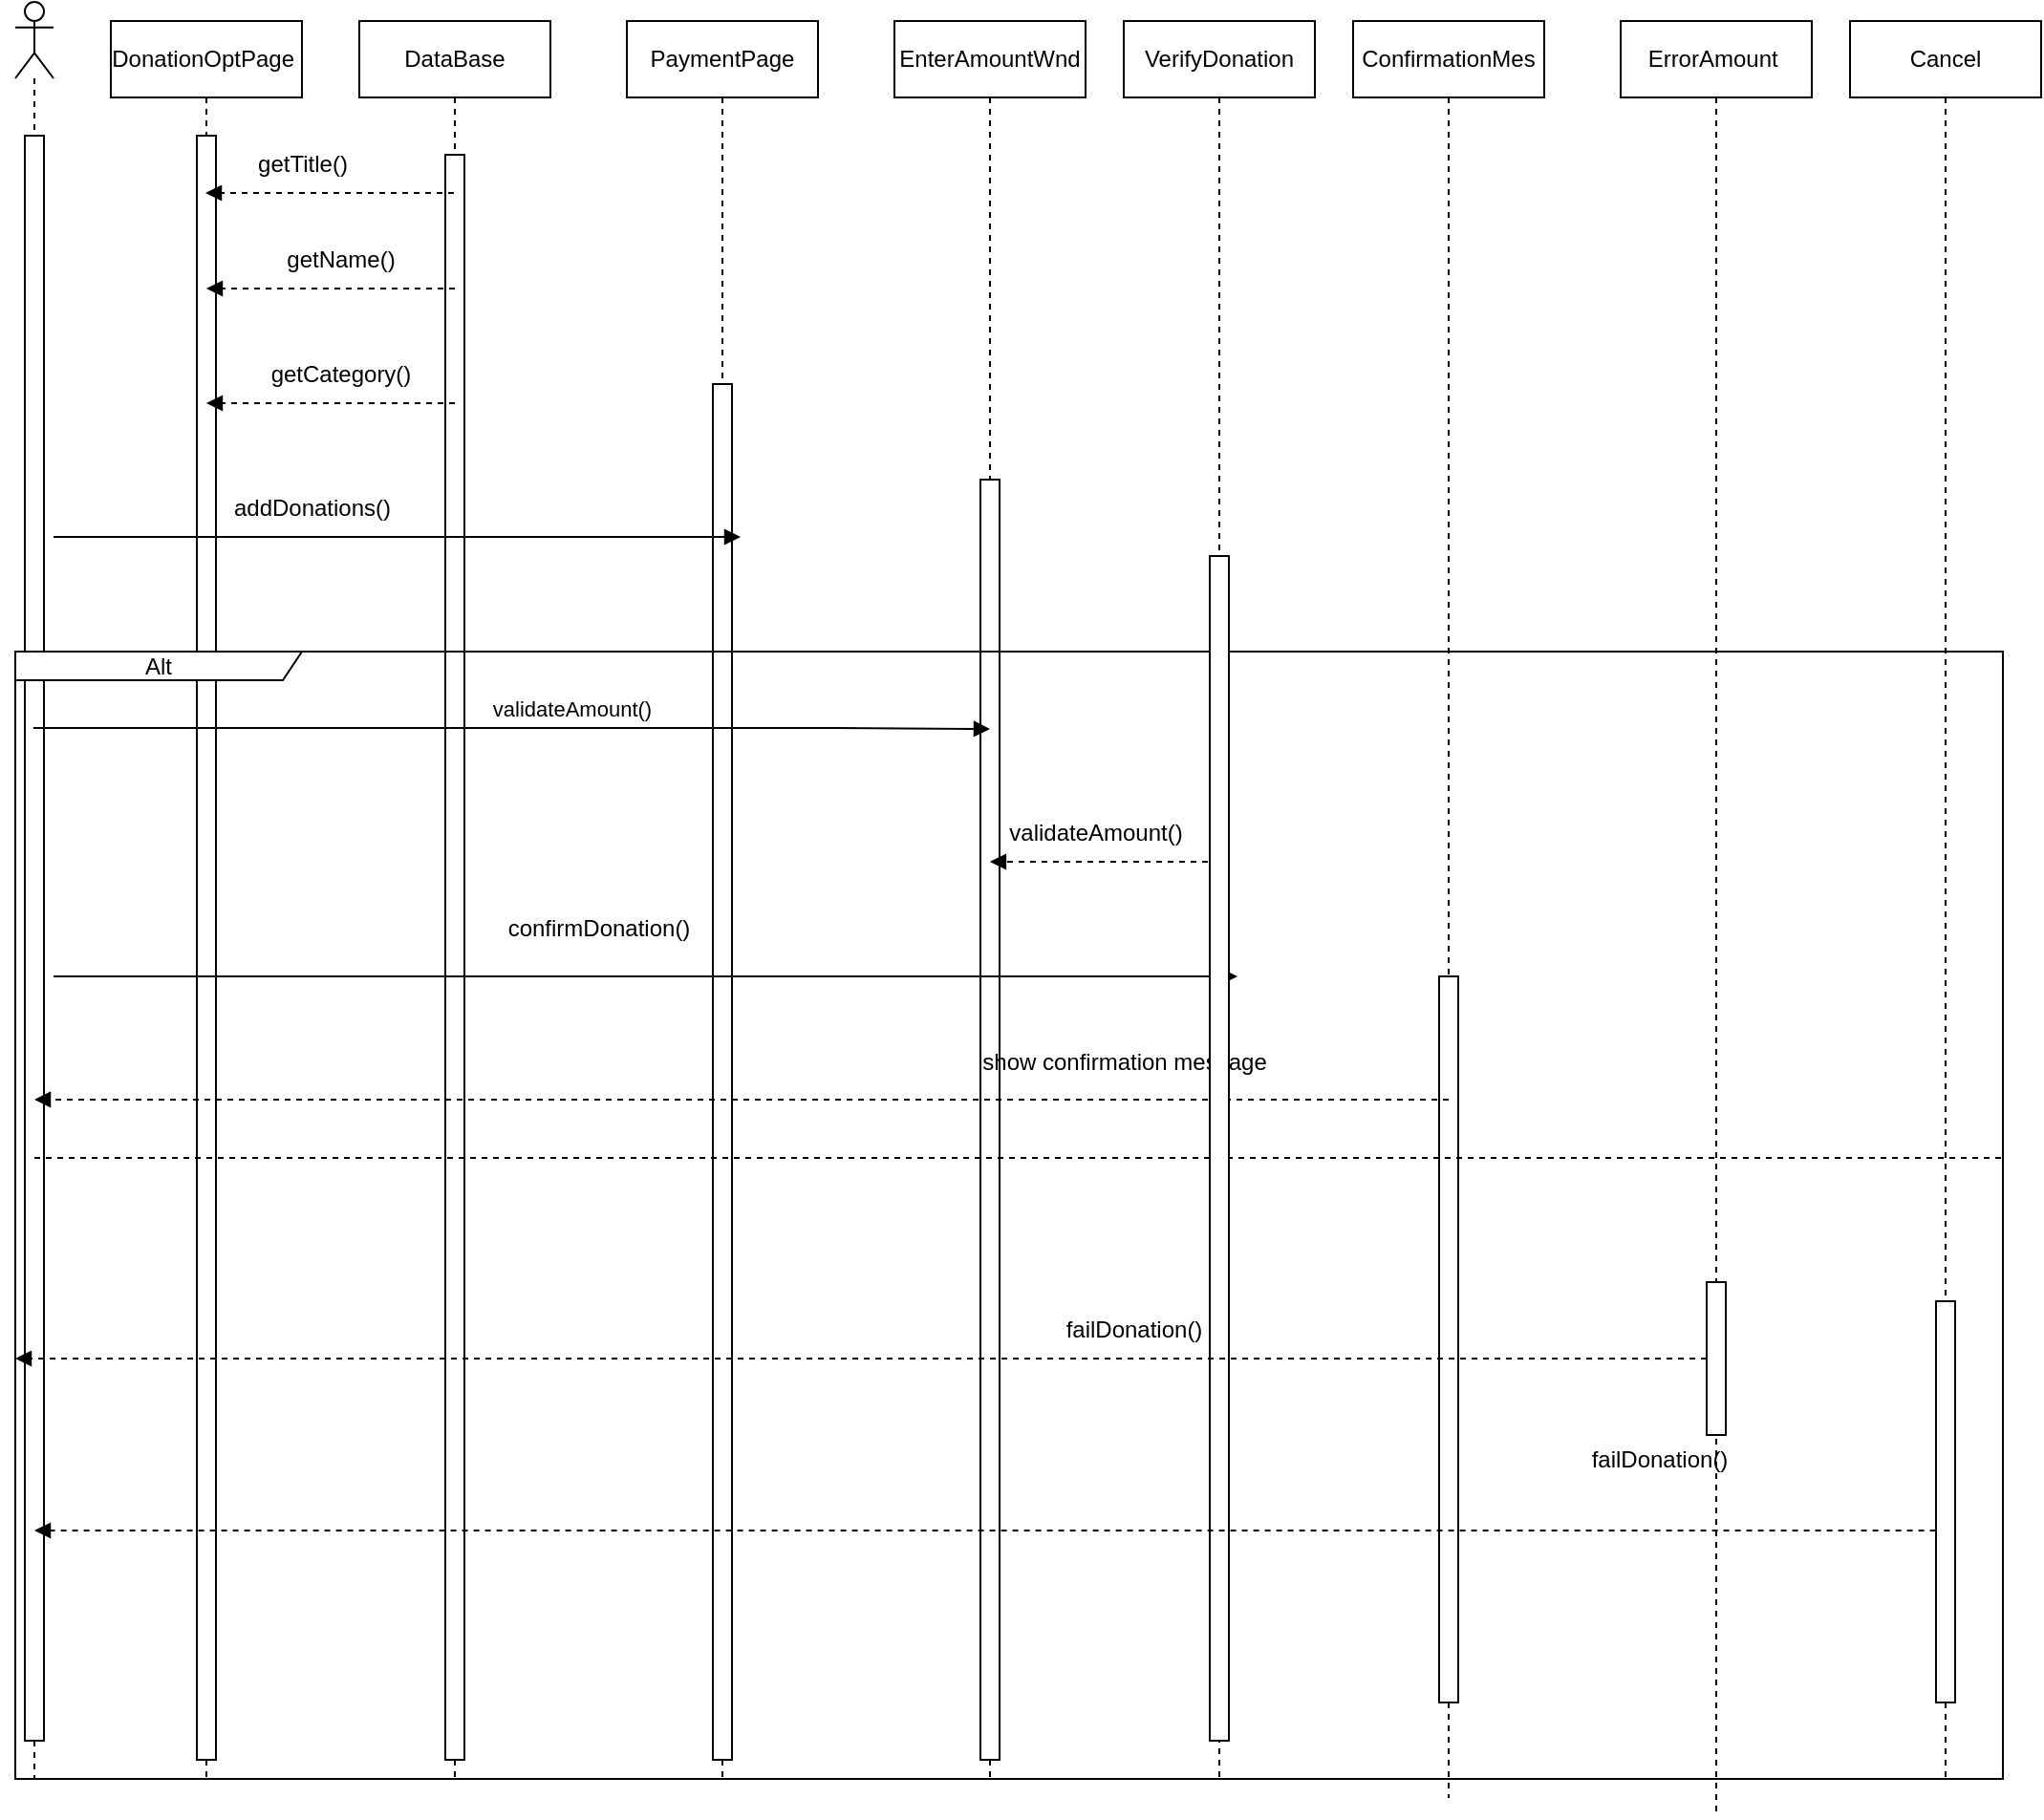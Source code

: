 <mxfile version="27.0.5">
  <diagram name="Page-1" id="2YBvvXClWsGukQMizWep">
    <mxGraphModel dx="1691" dy="1915" grid="1" gridSize="10" guides="1" tooltips="1" connect="1" arrows="1" fold="1" page="1" pageScale="1" pageWidth="850" pageHeight="1100" math="0" shadow="0">
      <root>
        <mxCell id="0" />
        <mxCell id="1" parent="0" />
        <mxCell id="uIqUGRWn8S-qK2wcRPT6-1" value="" style="shape=umlLifeline;perimeter=lifelinePerimeter;whiteSpace=wrap;html=1;container=1;dropTarget=0;collapsible=0;recursiveResize=0;outlineConnect=0;portConstraint=eastwest;newEdgeStyle={&quot;curved&quot;:0,&quot;rounded&quot;:0};participant=umlActor;" parent="1" vertex="1">
          <mxGeometry x="20" y="-590" width="20" height="930" as="geometry" />
        </mxCell>
        <mxCell id="8g-urQ_lIcEYBO_vt3ug-13" value="" style="html=1;points=[[0,0,0,0,5],[0,1,0,0,-5],[1,0,0,0,5],[1,1,0,0,-5]];perimeter=orthogonalPerimeter;outlineConnect=0;targetShapes=umlLifeline;portConstraint=eastwest;newEdgeStyle={&quot;curved&quot;:0,&quot;rounded&quot;:0};" vertex="1" parent="uIqUGRWn8S-qK2wcRPT6-1">
          <mxGeometry x="5" y="70" width="10" height="840" as="geometry" />
        </mxCell>
        <mxCell id="uIqUGRWn8S-qK2wcRPT6-2" value="DonationOptPage&amp;nbsp;" style="shape=umlLifeline;perimeter=lifelinePerimeter;whiteSpace=wrap;html=1;container=1;dropTarget=0;collapsible=0;recursiveResize=0;outlineConnect=0;portConstraint=eastwest;newEdgeStyle={&quot;curved&quot;:0,&quot;rounded&quot;:0};" parent="1" vertex="1">
          <mxGeometry x="70" y="-580" width="100" height="920" as="geometry" />
        </mxCell>
        <mxCell id="8g-urQ_lIcEYBO_vt3ug-1" value="" style="html=1;points=[[0,0,0,0,5],[0,1,0,0,-5],[1,0,0,0,5],[1,1,0,0,-5]];perimeter=orthogonalPerimeter;outlineConnect=0;targetShapes=umlLifeline;portConstraint=eastwest;newEdgeStyle={&quot;curved&quot;:0,&quot;rounded&quot;:0};" vertex="1" parent="uIqUGRWn8S-qK2wcRPT6-2">
          <mxGeometry x="45" y="60" width="10" height="850" as="geometry" />
        </mxCell>
        <mxCell id="uIqUGRWn8S-qK2wcRPT6-3" value="DataBase" style="shape=umlLifeline;perimeter=lifelinePerimeter;whiteSpace=wrap;html=1;container=1;dropTarget=0;collapsible=0;recursiveResize=0;outlineConnect=0;portConstraint=eastwest;newEdgeStyle={&quot;curved&quot;:0,&quot;rounded&quot;:0};" parent="1" vertex="1">
          <mxGeometry x="200" y="-580" width="100" height="920" as="geometry" />
        </mxCell>
        <mxCell id="8g-urQ_lIcEYBO_vt3ug-2" value="" style="html=1;points=[[0,0,0,0,5],[0,1,0,0,-5],[1,0,0,0,5],[1,1,0,0,-5]];perimeter=orthogonalPerimeter;outlineConnect=0;targetShapes=umlLifeline;portConstraint=eastwest;newEdgeStyle={&quot;curved&quot;:0,&quot;rounded&quot;:0};" vertex="1" parent="uIqUGRWn8S-qK2wcRPT6-3">
          <mxGeometry x="45" y="70" width="10" height="840" as="geometry" />
        </mxCell>
        <mxCell id="uIqUGRWn8S-qK2wcRPT6-4" value="PaymentPage" style="shape=umlLifeline;perimeter=lifelinePerimeter;whiteSpace=wrap;html=1;container=1;dropTarget=0;collapsible=0;recursiveResize=0;outlineConnect=0;portConstraint=eastwest;newEdgeStyle={&quot;curved&quot;:0,&quot;rounded&quot;:0};" parent="1" vertex="1">
          <mxGeometry x="340" y="-580" width="100" height="920" as="geometry" />
        </mxCell>
        <mxCell id="8g-urQ_lIcEYBO_vt3ug-3" value="" style="html=1;points=[[0,0,0,0,5],[0,1,0,0,-5],[1,0,0,0,5],[1,1,0,0,-5]];perimeter=orthogonalPerimeter;outlineConnect=0;targetShapes=umlLifeline;portConstraint=eastwest;newEdgeStyle={&quot;curved&quot;:0,&quot;rounded&quot;:0};" vertex="1" parent="uIqUGRWn8S-qK2wcRPT6-4">
          <mxGeometry x="45" y="190" width="10" height="720" as="geometry" />
        </mxCell>
        <mxCell id="uIqUGRWn8S-qK2wcRPT6-5" value="EnterAmountWnd" style="shape=umlLifeline;perimeter=lifelinePerimeter;whiteSpace=wrap;html=1;container=1;dropTarget=0;collapsible=0;recursiveResize=0;outlineConnect=0;portConstraint=eastwest;newEdgeStyle={&quot;curved&quot;:0,&quot;rounded&quot;:0};" parent="1" vertex="1">
          <mxGeometry x="480" y="-580" width="100" height="920" as="geometry" />
        </mxCell>
        <mxCell id="8g-urQ_lIcEYBO_vt3ug-4" value="" style="html=1;points=[[0,0,0,0,5],[0,1,0,0,-5],[1,0,0,0,5],[1,1,0,0,-5]];perimeter=orthogonalPerimeter;outlineConnect=0;targetShapes=umlLifeline;portConstraint=eastwest;newEdgeStyle={&quot;curved&quot;:0,&quot;rounded&quot;:0};" vertex="1" parent="uIqUGRWn8S-qK2wcRPT6-5">
          <mxGeometry x="45" y="240" width="10" height="670" as="geometry" />
        </mxCell>
        <mxCell id="uIqUGRWn8S-qK2wcRPT6-7" value="" style="html=1;verticalAlign=bottom;labelBackgroundColor=none;endArrow=block;endFill=1;rounded=0;" parent="1" edge="1">
          <mxGeometry width="160" relative="1" as="geometry">
            <mxPoint x="29.447" y="-210" as="sourcePoint" />
            <mxPoint x="530" y="-209.5" as="targetPoint" />
            <Array as="points">
              <mxPoint x="450" y="-210" />
            </Array>
          </mxGeometry>
        </mxCell>
        <mxCell id="uIqUGRWn8S-qK2wcRPT6-10" value="validateAmount()" style="edgeLabel;html=1;align=center;verticalAlign=middle;resizable=0;points=[];" parent="uIqUGRWn8S-qK2wcRPT6-7" vertex="1" connectable="0">
          <mxGeometry x="0.119" y="3" relative="1" as="geometry">
            <mxPoint x="1" y="-7" as="offset" />
          </mxGeometry>
        </mxCell>
        <mxCell id="uIqUGRWn8S-qK2wcRPT6-8" value="ConfirmationMes" style="shape=umlLifeline;perimeter=lifelinePerimeter;whiteSpace=wrap;html=1;container=1;dropTarget=0;collapsible=0;recursiveResize=0;outlineConnect=0;portConstraint=eastwest;newEdgeStyle={&quot;curved&quot;:0,&quot;rounded&quot;:0};" parent="1" vertex="1">
          <mxGeometry x="720" y="-580" width="100" height="930" as="geometry" />
        </mxCell>
        <mxCell id="8g-urQ_lIcEYBO_vt3ug-6" value="" style="html=1;points=[[0,0,0,0,5],[0,1,0,0,-5],[1,0,0,0,5],[1,1,0,0,-5]];perimeter=orthogonalPerimeter;outlineConnect=0;targetShapes=umlLifeline;portConstraint=eastwest;newEdgeStyle={&quot;curved&quot;:0,&quot;rounded&quot;:0};" vertex="1" parent="uIqUGRWn8S-qK2wcRPT6-8">
          <mxGeometry x="45" y="500" width="10" height="380" as="geometry" />
        </mxCell>
        <mxCell id="uIqUGRWn8S-qK2wcRPT6-9" value="ErrorAmount&amp;nbsp;" style="shape=umlLifeline;perimeter=lifelinePerimeter;whiteSpace=wrap;html=1;container=1;dropTarget=0;collapsible=0;recursiveResize=0;outlineConnect=0;portConstraint=eastwest;newEdgeStyle={&quot;curved&quot;:0,&quot;rounded&quot;:0};" parent="1" vertex="1">
          <mxGeometry x="860" y="-580" width="100" height="940" as="geometry" />
        </mxCell>
        <mxCell id="uIqUGRWn8S-qK2wcRPT6-12" value="" style="html=1;verticalAlign=bottom;labelBackgroundColor=none;endArrow=block;endFill=1;dashed=1;rounded=0;" parent="1" edge="1">
          <mxGeometry width="160" relative="1" as="geometry">
            <mxPoint x="249.5" y="-490" as="sourcePoint" />
            <mxPoint x="119.5" y="-490" as="targetPoint" />
          </mxGeometry>
        </mxCell>
        <mxCell id="uIqUGRWn8S-qK2wcRPT6-13" value="getTitle()" style="text;html=1;align=center;verticalAlign=middle;resizable=0;points=[];autosize=1;strokeColor=none;fillColor=none;" parent="1" vertex="1">
          <mxGeometry x="135" y="-520" width="70" height="30" as="geometry" />
        </mxCell>
        <mxCell id="uIqUGRWn8S-qK2wcRPT6-14" value="" style="html=1;verticalAlign=bottom;labelBackgroundColor=none;endArrow=block;endFill=1;dashed=1;rounded=0;" parent="1" edge="1">
          <mxGeometry width="160" relative="1" as="geometry">
            <mxPoint x="770" y="-15.53" as="sourcePoint" />
            <mxPoint x="30" y="-15.53" as="targetPoint" />
          </mxGeometry>
        </mxCell>
        <mxCell id="uIqUGRWn8S-qK2wcRPT6-15" value="show confirmation message" style="text;html=1;align=center;verticalAlign=middle;resizable=0;points=[];autosize=1;strokeColor=none;fillColor=none;" parent="1" vertex="1">
          <mxGeometry x="515" y="-50" width="170" height="30" as="geometry" />
        </mxCell>
        <mxCell id="uIqUGRWn8S-qK2wcRPT6-18" value="" style="html=1;verticalAlign=bottom;labelBackgroundColor=none;endArrow=block;endFill=1;rounded=0;" parent="1" edge="1">
          <mxGeometry width="160" relative="1" as="geometry">
            <mxPoint x="40" y="-310" as="sourcePoint" />
            <mxPoint x="399.5" y="-310" as="targetPoint" />
          </mxGeometry>
        </mxCell>
        <mxCell id="uIqUGRWn8S-qK2wcRPT6-23" value="" style="html=1;verticalAlign=bottom;labelBackgroundColor=none;endArrow=block;endFill=1;rounded=0;" parent="1" edge="1">
          <mxGeometry width="160" relative="1" as="geometry">
            <mxPoint x="40" y="-80" as="sourcePoint" />
            <mxPoint x="659.5" y="-80.0" as="targetPoint" />
          </mxGeometry>
        </mxCell>
        <mxCell id="uIqUGRWn8S-qK2wcRPT6-24" value="confirmDonation()" style="text;html=1;align=center;verticalAlign=middle;resizable=0;points=[];autosize=1;strokeColor=none;fillColor=none;" parent="1" vertex="1">
          <mxGeometry x="265" y="-120" width="120" height="30" as="geometry" />
        </mxCell>
        <mxCell id="uIqUGRWn8S-qK2wcRPT6-25" value="" style="html=1;verticalAlign=bottom;labelBackgroundColor=none;endArrow=block;endFill=1;dashed=1;rounded=0;" parent="1" edge="1">
          <mxGeometry width="160" relative="1" as="geometry">
            <mxPoint x="250.03" y="-440.0" as="sourcePoint" />
            <mxPoint x="119.977" y="-440.0" as="targetPoint" />
          </mxGeometry>
        </mxCell>
        <mxCell id="uIqUGRWn8S-qK2wcRPT6-26" value="getName()" style="text;html=1;align=center;verticalAlign=middle;resizable=0;points=[];autosize=1;strokeColor=none;fillColor=none;" parent="1" vertex="1">
          <mxGeometry x="150" y="-470" width="80" height="30" as="geometry" />
        </mxCell>
        <mxCell id="uIqUGRWn8S-qK2wcRPT6-28" value="" style="html=1;verticalAlign=bottom;labelBackgroundColor=none;endArrow=block;endFill=1;dashed=1;rounded=0;" parent="1" edge="1">
          <mxGeometry width="160" relative="1" as="geometry">
            <mxPoint x="250.03" y="-380" as="sourcePoint" />
            <mxPoint x="119.977" y="-380" as="targetPoint" />
            <Array as="points">
              <mxPoint x="180.53" y="-380" />
            </Array>
          </mxGeometry>
        </mxCell>
        <mxCell id="uIqUGRWn8S-qK2wcRPT6-29" value="getCategory()" style="text;html=1;align=center;verticalAlign=middle;resizable=0;points=[];autosize=1;strokeColor=none;fillColor=none;" parent="1" vertex="1">
          <mxGeometry x="140" y="-410" width="100" height="30" as="geometry" />
        </mxCell>
        <mxCell id="uIqUGRWn8S-qK2wcRPT6-30" value="addDonations()" style="text;html=1;align=center;verticalAlign=middle;resizable=0;points=[];autosize=1;strokeColor=none;fillColor=none;" parent="1" vertex="1">
          <mxGeometry x="120" y="-340" width="110" height="30" as="geometry" />
        </mxCell>
        <mxCell id="uIqUGRWn8S-qK2wcRPT6-31" value="" style="html=1;verticalAlign=bottom;labelBackgroundColor=none;endArrow=block;endFill=1;dashed=1;rounded=0;" parent="1" edge="1">
          <mxGeometry width="160" relative="1" as="geometry">
            <mxPoint x="650" y="-140" as="sourcePoint" />
            <mxPoint x="529.947" y="-140" as="targetPoint" />
            <Array as="points">
              <mxPoint x="600.5" y="-140" />
            </Array>
          </mxGeometry>
        </mxCell>
        <mxCell id="uIqUGRWn8S-qK2wcRPT6-32" value="validateAmount()" style="text;html=1;align=center;verticalAlign=middle;resizable=0;points=[];autosize=1;strokeColor=none;fillColor=none;" parent="1" vertex="1">
          <mxGeometry x="530" y="-170" width="110" height="30" as="geometry" />
        </mxCell>
        <mxCell id="uIqUGRWn8S-qK2wcRPT6-34" value="Alt" style="shape=umlFrame;whiteSpace=wrap;html=1;pointerEvents=0;recursiveResize=0;container=1;collapsible=0;width=150;height=15;" parent="1" vertex="1">
          <mxGeometry x="20" y="-250" width="1040" height="590" as="geometry" />
        </mxCell>
        <mxCell id="uIqUGRWn8S-qK2wcRPT6-36" value="" style="line;strokeWidth=1;dashed=1;labelPosition=center;verticalLabelPosition=bottom;align=left;verticalAlign=top;spacingLeft=20;spacingTop=15;html=1;whiteSpace=wrap;" parent="uIqUGRWn8S-qK2wcRPT6-34" vertex="1">
          <mxGeometry x="10" y="260" width="1030" height="10" as="geometry" />
        </mxCell>
        <mxCell id="uIqUGRWn8S-qK2wcRPT6-6" value="VerifyDonation" style="shape=umlLifeline;perimeter=lifelinePerimeter;whiteSpace=wrap;html=1;container=1;dropTarget=0;collapsible=0;recursiveResize=0;outlineConnect=0;portConstraint=eastwest;newEdgeStyle={&quot;curved&quot;:0,&quot;rounded&quot;:0};" parent="uIqUGRWn8S-qK2wcRPT6-34" vertex="1">
          <mxGeometry x="580" y="-330" width="100" height="920" as="geometry" />
        </mxCell>
        <mxCell id="8g-urQ_lIcEYBO_vt3ug-5" value="" style="html=1;points=[[0,0,0,0,5],[0,1,0,0,-5],[1,0,0,0,5],[1,1,0,0,-5]];perimeter=orthogonalPerimeter;outlineConnect=0;targetShapes=umlLifeline;portConstraint=eastwest;newEdgeStyle={&quot;curved&quot;:0,&quot;rounded&quot;:0};" vertex="1" parent="uIqUGRWn8S-qK2wcRPT6-6">
          <mxGeometry x="45" y="280" width="10" height="620" as="geometry" />
        </mxCell>
        <mxCell id="uIqUGRWn8S-qK2wcRPT6-39" value="" style="html=1;verticalAlign=bottom;labelBackgroundColor=none;endArrow=block;endFill=1;dashed=1;rounded=0;entryX=0.002;entryY=0.611;entryDx=0;entryDy=0;entryPerimeter=0;" parent="uIqUGRWn8S-qK2wcRPT6-34" edge="1" source="8g-urQ_lIcEYBO_vt3ug-8">
          <mxGeometry width="160" relative="1" as="geometry">
            <mxPoint x="887.5" y="370.0" as="sourcePoint" />
            <mxPoint x="1.137e-13" y="370.0" as="targetPoint" />
          </mxGeometry>
        </mxCell>
        <mxCell id="uIqUGRWn8S-qK2wcRPT6-40" value="failDonation()" style="text;html=1;align=center;verticalAlign=middle;resizable=0;points=[];autosize=1;strokeColor=none;fillColor=none;" parent="uIqUGRWn8S-qK2wcRPT6-34" vertex="1">
          <mxGeometry x="540" y="340" width="90" height="30" as="geometry" />
        </mxCell>
        <mxCell id="U3rOlIXNSBS7j6Llfnni-2" value="" style="html=1;verticalAlign=bottom;labelBackgroundColor=none;endArrow=block;endFill=1;dashed=1;rounded=0;" parent="uIqUGRWn8S-qK2wcRPT6-34" target="uIqUGRWn8S-qK2wcRPT6-1" edge="1">
          <mxGeometry width="160" relative="1" as="geometry">
            <mxPoint x="1010.82" y="460" as="sourcePoint" />
            <mxPoint x="230.002" y="460" as="targetPoint" />
          </mxGeometry>
        </mxCell>
        <mxCell id="8g-urQ_lIcEYBO_vt3ug-8" value="" style="html=1;points=[[0,0,0,0,5],[0,1,0,0,-5],[1,0,0,0,5],[1,1,0,0,-5]];perimeter=orthogonalPerimeter;outlineConnect=0;targetShapes=umlLifeline;portConstraint=eastwest;newEdgeStyle={&quot;curved&quot;:0,&quot;rounded&quot;:0};" vertex="1" parent="uIqUGRWn8S-qK2wcRPT6-34">
          <mxGeometry x="885" y="330" width="10" height="80" as="geometry" />
        </mxCell>
        <mxCell id="U3rOlIXNSBS7j6Llfnni-1" value="Cancel" style="shape=umlLifeline;perimeter=lifelinePerimeter;whiteSpace=wrap;html=1;container=1;dropTarget=0;collapsible=0;recursiveResize=0;outlineConnect=0;portConstraint=eastwest;newEdgeStyle={&quot;curved&quot;:0,&quot;rounded&quot;:0};" parent="1" vertex="1">
          <mxGeometry x="980" y="-580" width="100" height="920" as="geometry" />
        </mxCell>
        <mxCell id="8g-urQ_lIcEYBO_vt3ug-10" value="" style="html=1;points=[[0,0,0,0,5],[0,1,0,0,-5],[1,0,0,0,5],[1,1,0,0,-5]];perimeter=orthogonalPerimeter;outlineConnect=0;targetShapes=umlLifeline;portConstraint=eastwest;newEdgeStyle={&quot;curved&quot;:0,&quot;rounded&quot;:0};" vertex="1" parent="U3rOlIXNSBS7j6Llfnni-1">
          <mxGeometry x="45" y="670" width="10" height="210" as="geometry" />
        </mxCell>
        <mxCell id="U3rOlIXNSBS7j6Llfnni-3" value="failDonation()" style="text;html=1;align=center;verticalAlign=middle;resizable=0;points=[];autosize=1;strokeColor=none;fillColor=none;" parent="1" vertex="1">
          <mxGeometry x="835" y="158" width="90" height="30" as="geometry" />
        </mxCell>
        <mxCell id="8g-urQ_lIcEYBO_vt3ug-7" value="" style="html=1;points=[[0,0,0,0,5],[0,1,0,0,-5],[1,0,0,0,5],[1,1,0,0,-5]];perimeter=orthogonalPerimeter;outlineConnect=0;targetShapes=umlLifeline;portConstraint=eastwest;newEdgeStyle={&quot;curved&quot;:0,&quot;rounded&quot;:0};" vertex="1" parent="1">
          <mxGeometry x="590" y="-100" height="80" as="geometry" />
        </mxCell>
      </root>
    </mxGraphModel>
  </diagram>
</mxfile>
